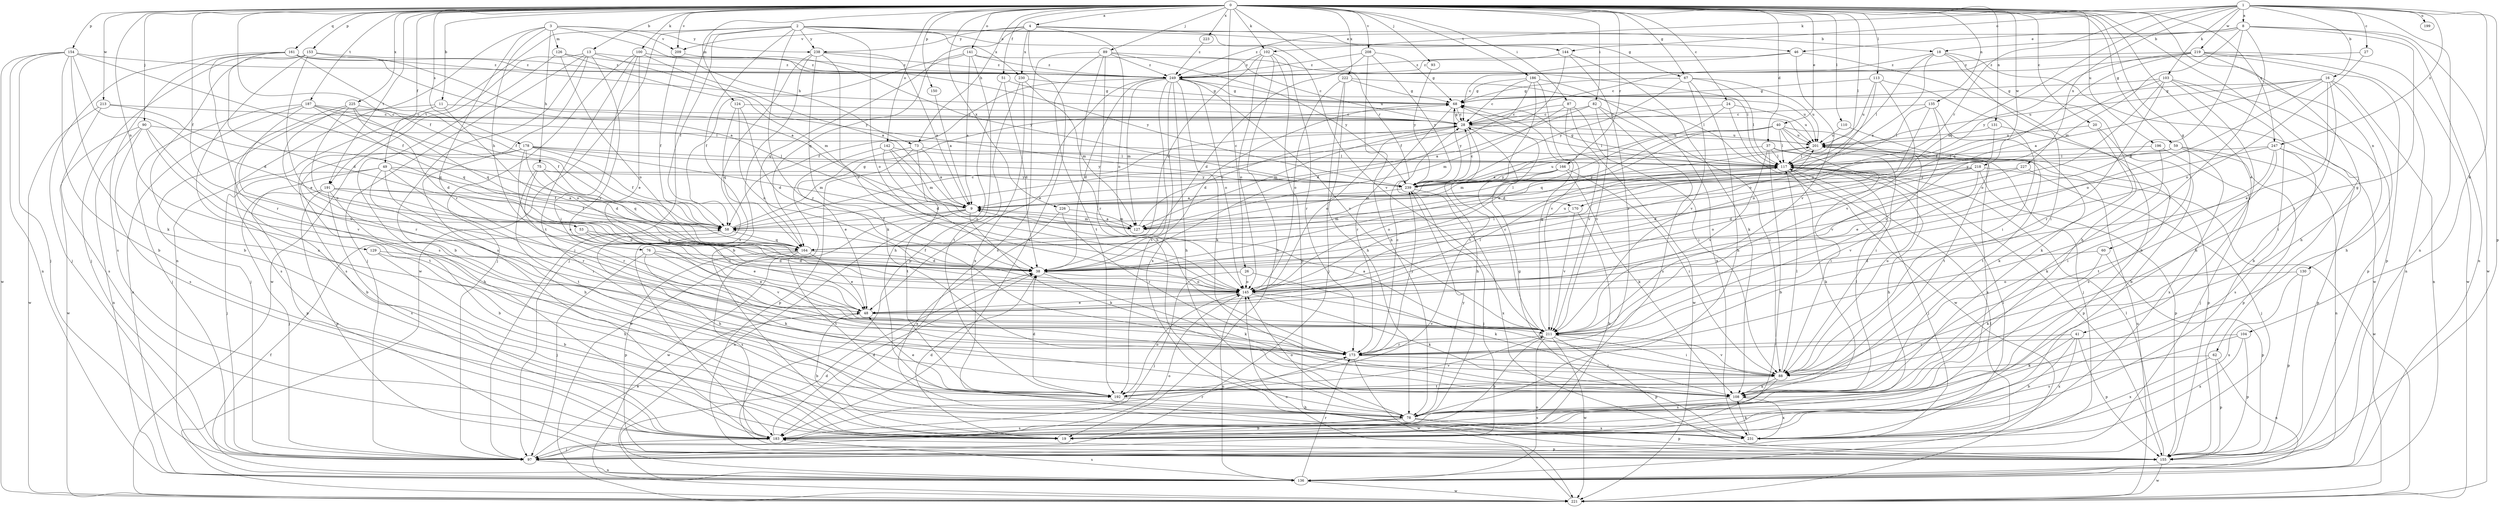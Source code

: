 strict digraph  {
0;
1;
2;
3;
4;
8;
9;
11;
13;
16;
18;
19;
20;
24;
26;
27;
28;
37;
38;
40;
41;
46;
48;
49;
51;
53;
58;
59;
60;
62;
67;
68;
73;
75;
76;
78;
82;
87;
88;
89;
90;
93;
97;
100;
102;
103;
104;
108;
110;
113;
117;
124;
126;
127;
129;
130;
131;
135;
136;
141;
142;
144;
145;
150;
153;
154;
155;
161;
164;
166;
170;
173;
178;
183;
186;
187;
191;
192;
196;
199;
201;
208;
209;
211;
213;
218;
219;
221;
222;
223;
225;
226;
227;
230;
231;
238;
239;
247;
249;
0 -> 4  [label=a];
0 -> 11  [label=b];
0 -> 13  [label=b];
0 -> 20  [label=c];
0 -> 24  [label=c];
0 -> 26  [label=c];
0 -> 37  [label=d];
0 -> 40  [label=e];
0 -> 41  [label=e];
0 -> 49  [label=f];
0 -> 51  [label=f];
0 -> 53  [label=f];
0 -> 58  [label=f];
0 -> 59  [label=g];
0 -> 60  [label=g];
0 -> 62  [label=g];
0 -> 67  [label=g];
0 -> 73  [label=h];
0 -> 82  [label=i];
0 -> 87  [label=i];
0 -> 89  [label=j];
0 -> 90  [label=j];
0 -> 93  [label=j];
0 -> 100  [label=k];
0 -> 102  [label=k];
0 -> 110  [label=l];
0 -> 113  [label=l];
0 -> 117  [label=l];
0 -> 124  [label=m];
0 -> 129  [label=n];
0 -> 130  [label=n];
0 -> 131  [label=n];
0 -> 135  [label=n];
0 -> 141  [label=o];
0 -> 142  [label=o];
0 -> 150  [label=p];
0 -> 153  [label=p];
0 -> 154  [label=p];
0 -> 161  [label=q];
0 -> 166  [label=r];
0 -> 170  [label=r];
0 -> 178  [label=s];
0 -> 186  [label=t];
0 -> 187  [label=t];
0 -> 191  [label=t];
0 -> 196  [label=u];
0 -> 208  [label=v];
0 -> 209  [label=v];
0 -> 213  [label=w];
0 -> 218  [label=w];
0 -> 222  [label=x];
0 -> 223  [label=x];
0 -> 225  [label=x];
0 -> 226  [label=x];
0 -> 247  [label=z];
1 -> 8  [label=a];
1 -> 16  [label=b];
1 -> 27  [label=c];
1 -> 102  [label=k];
1 -> 103  [label=k];
1 -> 104  [label=k];
1 -> 136  [label=n];
1 -> 144  [label=o];
1 -> 155  [label=p];
1 -> 164  [label=q];
1 -> 170  [label=r];
1 -> 199  [label=u];
1 -> 219  [label=w];
1 -> 227  [label=x];
1 -> 247  [label=z];
2 -> 18  [label=b];
2 -> 46  [label=e];
2 -> 58  [label=f];
2 -> 97  [label=j];
2 -> 144  [label=o];
2 -> 145  [label=o];
2 -> 173  [label=r];
2 -> 183  [label=s];
2 -> 191  [label=t];
2 -> 221  [label=w];
2 -> 230  [label=x];
2 -> 238  [label=y];
3 -> 73  [label=h];
3 -> 75  [label=h];
3 -> 76  [label=h];
3 -> 126  [label=m];
3 -> 136  [label=n];
3 -> 173  [label=r];
3 -> 209  [label=v];
3 -> 238  [label=y];
4 -> 67  [label=g];
4 -> 145  [label=o];
4 -> 164  [label=q];
4 -> 183  [label=s];
4 -> 209  [label=v];
4 -> 211  [label=v];
4 -> 230  [label=x];
4 -> 238  [label=y];
8 -> 18  [label=b];
8 -> 38  [label=d];
8 -> 46  [label=e];
8 -> 88  [label=i];
8 -> 127  [label=m];
8 -> 136  [label=n];
8 -> 173  [label=r];
8 -> 221  [label=w];
8 -> 249  [label=z];
9 -> 58  [label=f];
9 -> 108  [label=k];
9 -> 117  [label=l];
9 -> 127  [label=m];
9 -> 136  [label=n];
9 -> 221  [label=w];
11 -> 28  [label=c];
11 -> 97  [label=j];
11 -> 145  [label=o];
11 -> 183  [label=s];
13 -> 19  [label=b];
13 -> 97  [label=j];
13 -> 183  [label=s];
13 -> 211  [label=v];
13 -> 221  [label=w];
13 -> 239  [label=y];
13 -> 249  [label=z];
16 -> 9  [label=a];
16 -> 48  [label=e];
16 -> 68  [label=g];
16 -> 78  [label=h];
16 -> 88  [label=i];
16 -> 136  [label=n];
16 -> 145  [label=o];
16 -> 201  [label=u];
18 -> 9  [label=a];
18 -> 78  [label=h];
18 -> 88  [label=i];
18 -> 117  [label=l];
18 -> 221  [label=w];
18 -> 249  [label=z];
19 -> 38  [label=d];
20 -> 19  [label=b];
20 -> 108  [label=k];
20 -> 201  [label=u];
24 -> 28  [label=c];
24 -> 145  [label=o];
24 -> 201  [label=u];
24 -> 221  [label=w];
26 -> 97  [label=j];
26 -> 108  [label=k];
26 -> 145  [label=o];
27 -> 145  [label=o];
27 -> 249  [label=z];
28 -> 68  [label=g];
28 -> 78  [label=h];
28 -> 117  [label=l];
28 -> 127  [label=m];
28 -> 145  [label=o];
28 -> 201  [label=u];
37 -> 9  [label=a];
37 -> 19  [label=b];
37 -> 88  [label=i];
37 -> 117  [label=l];
37 -> 183  [label=s];
37 -> 211  [label=v];
38 -> 58  [label=f];
38 -> 108  [label=k];
38 -> 117  [label=l];
38 -> 145  [label=o];
38 -> 201  [label=u];
40 -> 38  [label=d];
40 -> 88  [label=i];
40 -> 97  [label=j];
40 -> 117  [label=l];
40 -> 164  [label=q];
40 -> 192  [label=t];
40 -> 201  [label=u];
40 -> 239  [label=y];
41 -> 19  [label=b];
41 -> 108  [label=k];
41 -> 155  [label=p];
41 -> 173  [label=r];
41 -> 231  [label=x];
46 -> 19  [label=b];
46 -> 28  [label=c];
46 -> 211  [label=v];
46 -> 249  [label=z];
48 -> 19  [label=b];
48 -> 117  [label=l];
48 -> 211  [label=v];
49 -> 58  [label=f];
49 -> 78  [label=h];
49 -> 88  [label=i];
49 -> 97  [label=j];
49 -> 155  [label=p];
49 -> 173  [label=r];
49 -> 239  [label=y];
51 -> 38  [label=d];
51 -> 68  [label=g];
51 -> 78  [label=h];
53 -> 48  [label=e];
53 -> 145  [label=o];
53 -> 164  [label=q];
58 -> 28  [label=c];
58 -> 68  [label=g];
58 -> 78  [label=h];
58 -> 164  [label=q];
59 -> 117  [label=l];
59 -> 136  [label=n];
59 -> 155  [label=p];
59 -> 231  [label=x];
59 -> 239  [label=y];
60 -> 38  [label=d];
60 -> 108  [label=k];
60 -> 155  [label=p];
62 -> 88  [label=i];
62 -> 136  [label=n];
62 -> 155  [label=p];
62 -> 231  [label=x];
67 -> 68  [label=g];
67 -> 78  [label=h];
67 -> 117  [label=l];
67 -> 201  [label=u];
67 -> 211  [label=v];
67 -> 239  [label=y];
68 -> 28  [label=c];
68 -> 38  [label=d];
68 -> 173  [label=r];
68 -> 239  [label=y];
73 -> 9  [label=a];
73 -> 48  [label=e];
73 -> 117  [label=l];
73 -> 155  [label=p];
73 -> 192  [label=t];
75 -> 164  [label=q];
75 -> 173  [label=r];
75 -> 192  [label=t];
75 -> 239  [label=y];
76 -> 38  [label=d];
76 -> 48  [label=e];
76 -> 97  [label=j];
76 -> 108  [label=k];
76 -> 211  [label=v];
78 -> 19  [label=b];
78 -> 145  [label=o];
78 -> 155  [label=p];
78 -> 183  [label=s];
78 -> 231  [label=x];
78 -> 239  [label=y];
82 -> 9  [label=a];
82 -> 28  [label=c];
82 -> 88  [label=i];
82 -> 183  [label=s];
82 -> 211  [label=v];
87 -> 28  [label=c];
87 -> 88  [label=i];
87 -> 127  [label=m];
87 -> 211  [label=v];
87 -> 221  [label=w];
88 -> 108  [label=k];
88 -> 117  [label=l];
88 -> 183  [label=s];
88 -> 192  [label=t];
88 -> 201  [label=u];
88 -> 211  [label=v];
89 -> 78  [label=h];
89 -> 117  [label=l];
89 -> 173  [label=r];
89 -> 183  [label=s];
89 -> 192  [label=t];
89 -> 239  [label=y];
89 -> 249  [label=z];
90 -> 136  [label=n];
90 -> 183  [label=s];
90 -> 192  [label=t];
90 -> 201  [label=u];
90 -> 211  [label=v];
90 -> 221  [label=w];
93 -> 239  [label=y];
97 -> 48  [label=e];
97 -> 136  [label=n];
97 -> 145  [label=o];
100 -> 9  [label=a];
100 -> 48  [label=e];
100 -> 88  [label=i];
100 -> 97  [label=j];
100 -> 192  [label=t];
100 -> 239  [label=y];
100 -> 249  [label=z];
102 -> 19  [label=b];
102 -> 145  [label=o];
102 -> 155  [label=p];
102 -> 164  [label=q];
102 -> 173  [label=r];
102 -> 249  [label=z];
103 -> 19  [label=b];
103 -> 58  [label=f];
103 -> 68  [label=g];
103 -> 78  [label=h];
103 -> 145  [label=o];
103 -> 155  [label=p];
103 -> 173  [label=r];
104 -> 155  [label=p];
104 -> 173  [label=r];
104 -> 183  [label=s];
104 -> 231  [label=x];
108 -> 117  [label=l];
108 -> 183  [label=s];
108 -> 231  [label=x];
110 -> 192  [label=t];
110 -> 201  [label=u];
113 -> 68  [label=g];
113 -> 88  [label=i];
113 -> 145  [label=o];
113 -> 201  [label=u];
113 -> 211  [label=v];
117 -> 68  [label=g];
117 -> 78  [label=h];
117 -> 97  [label=j];
117 -> 108  [label=k];
117 -> 155  [label=p];
117 -> 239  [label=y];
124 -> 28  [label=c];
124 -> 38  [label=d];
124 -> 145  [label=o];
124 -> 164  [label=q];
126 -> 127  [label=m];
126 -> 145  [label=o];
126 -> 183  [label=s];
126 -> 249  [label=z];
127 -> 9  [label=a];
127 -> 28  [label=c];
129 -> 19  [label=b];
129 -> 38  [label=d];
129 -> 78  [label=h];
130 -> 145  [label=o];
130 -> 155  [label=p];
130 -> 231  [label=x];
131 -> 183  [label=s];
131 -> 201  [label=u];
131 -> 211  [label=v];
135 -> 28  [label=c];
135 -> 108  [label=k];
135 -> 117  [label=l];
135 -> 145  [label=o];
135 -> 211  [label=v];
136 -> 38  [label=d];
136 -> 58  [label=f];
136 -> 117  [label=l];
136 -> 173  [label=r];
136 -> 183  [label=s];
136 -> 221  [label=w];
141 -> 9  [label=a];
141 -> 28  [label=c];
141 -> 58  [label=f];
141 -> 155  [label=p];
141 -> 164  [label=q];
141 -> 249  [label=z];
142 -> 38  [label=d];
142 -> 117  [label=l];
142 -> 127  [label=m];
142 -> 145  [label=o];
142 -> 221  [label=w];
144 -> 58  [label=f];
144 -> 108  [label=k];
144 -> 173  [label=r];
144 -> 249  [label=z];
145 -> 48  [label=e];
145 -> 88  [label=i];
145 -> 108  [label=k];
145 -> 136  [label=n];
150 -> 9  [label=a];
153 -> 9  [label=a];
153 -> 19  [label=b];
153 -> 48  [label=e];
153 -> 97  [label=j];
153 -> 231  [label=x];
153 -> 249  [label=z];
154 -> 19  [label=b];
154 -> 38  [label=d];
154 -> 58  [label=f];
154 -> 97  [label=j];
154 -> 108  [label=k];
154 -> 136  [label=n];
154 -> 221  [label=w];
154 -> 249  [label=z];
155 -> 117  [label=l];
155 -> 221  [label=w];
161 -> 9  [label=a];
161 -> 38  [label=d];
161 -> 58  [label=f];
161 -> 97  [label=j];
161 -> 173  [label=r];
161 -> 183  [label=s];
161 -> 201  [label=u];
161 -> 249  [label=z];
164 -> 38  [label=d];
164 -> 48  [label=e];
164 -> 155  [label=p];
164 -> 183  [label=s];
164 -> 192  [label=t];
166 -> 88  [label=i];
166 -> 108  [label=k];
166 -> 127  [label=m];
166 -> 145  [label=o];
166 -> 239  [label=y];
170 -> 19  [label=b];
170 -> 127  [label=m];
170 -> 211  [label=v];
173 -> 28  [label=c];
173 -> 88  [label=i];
173 -> 221  [label=w];
173 -> 239  [label=y];
178 -> 19  [label=b];
178 -> 38  [label=d];
178 -> 48  [label=e];
178 -> 58  [label=f];
178 -> 78  [label=h];
178 -> 117  [label=l];
178 -> 127  [label=m];
178 -> 239  [label=y];
183 -> 38  [label=d];
183 -> 97  [label=j];
183 -> 155  [label=p];
183 -> 173  [label=r];
186 -> 28  [label=c];
186 -> 38  [label=d];
186 -> 68  [label=g];
186 -> 192  [label=t];
186 -> 211  [label=v];
186 -> 231  [label=x];
187 -> 28  [label=c];
187 -> 58  [label=f];
187 -> 97  [label=j];
187 -> 117  [label=l];
187 -> 136  [label=n];
187 -> 164  [label=q];
187 -> 211  [label=v];
191 -> 9  [label=a];
191 -> 19  [label=b];
191 -> 58  [label=f];
191 -> 97  [label=j];
191 -> 145  [label=o];
191 -> 155  [label=p];
191 -> 183  [label=s];
192 -> 38  [label=d];
192 -> 48  [label=e];
192 -> 78  [label=h];
192 -> 145  [label=o];
192 -> 211  [label=v];
196 -> 97  [label=j];
196 -> 108  [label=k];
196 -> 117  [label=l];
201 -> 117  [label=l];
201 -> 127  [label=m];
201 -> 155  [label=p];
208 -> 38  [label=d];
208 -> 68  [label=g];
208 -> 78  [label=h];
208 -> 239  [label=y];
208 -> 249  [label=z];
209 -> 58  [label=f];
209 -> 239  [label=y];
211 -> 9  [label=a];
211 -> 19  [label=b];
211 -> 28  [label=c];
211 -> 68  [label=g];
211 -> 88  [label=i];
211 -> 136  [label=n];
211 -> 155  [label=p];
211 -> 173  [label=r];
211 -> 221  [label=w];
213 -> 28  [label=c];
213 -> 164  [label=q];
213 -> 183  [label=s];
213 -> 221  [label=w];
218 -> 38  [label=d];
218 -> 145  [label=o];
218 -> 155  [label=p];
218 -> 211  [label=v];
218 -> 221  [label=w];
218 -> 239  [label=y];
219 -> 28  [label=c];
219 -> 78  [label=h];
219 -> 136  [label=n];
219 -> 155  [label=p];
219 -> 164  [label=q];
219 -> 221  [label=w];
219 -> 239  [label=y];
219 -> 249  [label=z];
221 -> 145  [label=o];
221 -> 201  [label=u];
222 -> 68  [label=g];
222 -> 78  [label=h];
222 -> 97  [label=j];
222 -> 117  [label=l];
222 -> 145  [label=o];
223 -> 249  [label=z];
225 -> 28  [label=c];
225 -> 38  [label=d];
225 -> 145  [label=o];
225 -> 164  [label=q];
225 -> 173  [label=r];
225 -> 183  [label=s];
226 -> 127  [label=m];
226 -> 173  [label=r];
226 -> 231  [label=x];
227 -> 38  [label=d];
227 -> 97  [label=j];
227 -> 239  [label=y];
230 -> 68  [label=g];
230 -> 127  [label=m];
230 -> 192  [label=t];
230 -> 231  [label=x];
231 -> 68  [label=g];
231 -> 108  [label=k];
231 -> 117  [label=l];
238 -> 9  [label=a];
238 -> 19  [label=b];
238 -> 97  [label=j];
238 -> 108  [label=k];
238 -> 145  [label=o];
238 -> 249  [label=z];
239 -> 9  [label=a];
239 -> 28  [label=c];
239 -> 97  [label=j];
239 -> 201  [label=u];
239 -> 231  [label=x];
247 -> 48  [label=e];
247 -> 88  [label=i];
247 -> 117  [label=l];
247 -> 155  [label=p];
247 -> 183  [label=s];
247 -> 192  [label=t];
249 -> 38  [label=d];
249 -> 48  [label=e];
249 -> 58  [label=f];
249 -> 68  [label=g];
249 -> 78  [label=h];
249 -> 108  [label=k];
249 -> 127  [label=m];
249 -> 145  [label=o];
249 -> 192  [label=t];
249 -> 201  [label=u];
249 -> 211  [label=v];
249 -> 231  [label=x];
}
